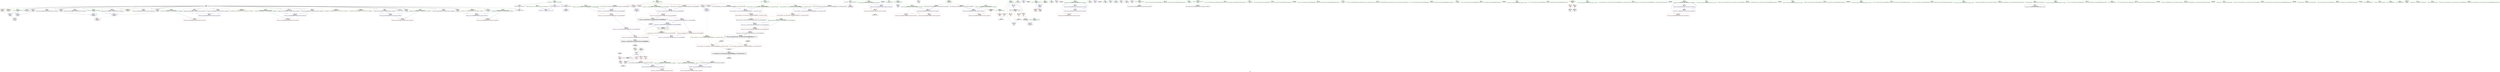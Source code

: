 digraph "SVFG" {
	label="SVFG";

	Node0x560eaa84df00 [shape=record,color=grey,label="{NodeID: 0\nNullPtr}"];
	Node0x560eaa84df00 -> Node0x560eaa869f90[style=solid];
	Node0x560eaa84df00 -> Node0x560eaa86a090[style=solid];
	Node0x560eaa84df00 -> Node0x560eaa86a160[style=solid];
	Node0x560eaa84df00 -> Node0x560eaa86a230[style=solid];
	Node0x560eaa84df00 -> Node0x560eaa86a300[style=solid];
	Node0x560eaa84df00 -> Node0x560eaa86a3d0[style=solid];
	Node0x560eaa84df00 -> Node0x560eaa86a4a0[style=solid];
	Node0x560eaa84df00 -> Node0x560eaa86a570[style=solid];
	Node0x560eaa84df00 -> Node0x560eaa86a640[style=solid];
	Node0x560eaa84df00 -> Node0x560eaa86a710[style=solid];
	Node0x560eaa84df00 -> Node0x560eaa86a7e0[style=solid];
	Node0x560eaa84df00 -> Node0x560eaa86a8b0[style=solid];
	Node0x560eaa84df00 -> Node0x560eaa86a980[style=solid];
	Node0x560eaa84df00 -> Node0x560eaa86aa50[style=solid];
	Node0x560eaa84df00 -> Node0x560eaa867910[style=solid];
	Node0x560eaa84df00 -> Node0x560eaa8679e0[style=solid];
	Node0x560eaa84df00 -> Node0x560eaa867ab0[style=solid];
	Node0x560eaa84df00 -> Node0x560eaa867b80[style=solid];
	Node0x560eaa84df00 -> Node0x560eaa867c50[style=solid];
	Node0x560eaa84df00 -> Node0x560eaa86f5f0[style=solid];
	Node0x560eaa86acc0 [shape=record,color=blue,label="{NodeID: 194\n333\<--335\n_M_current\<--incdec.ptr\n_ZN9__gnu_cxx17__normal_iteratorIPcNSt7__cxx1112basic_stringIcSt11char_traitsIcESaIcEEEEppEv\n|{<s0>19}}"];
	Node0x560eaa86acc0:s0 -> Node0x560eaa8823f0[style=dashed,color=blue];
	Node0x560eaa867520 [shape=record,color=purple,label="{NodeID: 111\n36\<--4\n\<--_ZStL8__ioinit\n__cxx_global_var_init\n}"];
	Node0x560eaa865eb0 [shape=record,color=green,label="{NodeID: 28\n60\<--61\nexn.slot\<--exn.slot_field_insensitive\n_Z5_maini\n}"];
	Node0x560eaa865eb0 -> Node0x560eaa86d780[style=solid];
	Node0x560eaa865eb0 -> Node0x560eaa86fb00[style=solid];
	Node0x560eaa865eb0 -> Node0x560eaa86fca0[style=solid];
	Node0x560eaa898aa0 [shape=record,color=black,label="{NodeID: 388\n224 = PHI(123, )\n1st arg _ZStplIcSt11char_traitsIcESaIcEENSt7__cxx1112basic_stringIT_T0_T1_EES5_RKS8_ }"];
	Node0x560eaa898aa0 -> Node0x560eaa8700b0[style=solid];
	Node0x560eaa8788b0 [shape=record,color=grey,label="{NodeID: 305\n249 = Binary(248, 250, )\n}"];
	Node0x560eaa86ded0 [shape=record,color=red,label="{NodeID: 139\n198\<--192\n\<--__lhs.addr\n_ZN9__gnu_cxxneIPcNSt7__cxx1112basic_stringIcSt11char_traitsIcESaIcEEEEEbRKNS_17__normal_iteratorIT_T0_EESD_\n|{<s0>25}}"];
	Node0x560eaa86ded0:s0 -> Node0x560eaa89b330[style=solid,color=red];
	Node0x560eaa8688c0 [shape=record,color=green,label="{NodeID: 56\n210\<--211\nthis.addr\<--this.addr_field_insensitive\n_ZNK9__gnu_cxx17__normal_iteratorIPcNSt7__cxx1112basic_stringIcSt11char_traitsIcESaIcEEEEdeEv\n}"];
	Node0x560eaa8688c0 -> Node0x560eaa86e210[style=solid];
	Node0x560eaa8688c0 -> Node0x560eaa86ffe0[style=solid];
	Node0x560eaa89b330 [shape=record,color=black,label="{NodeID: 416\n394 = PHI(198, 203, )\n0th arg _ZNK9__gnu_cxx17__normal_iteratorIPcNSt7__cxx1112basic_stringIcSt11char_traitsIcESaIcEEEE4baseEv }"];
	Node0x560eaa89b330 -> Node0x560eaa86b000[style=solid];
	Node0x560eaa86f5f0 [shape=record,color=blue, style = dotted,label="{NodeID: 167\n422\<--3\nllvm.global_ctors_2\<--dummyVal\nGlob }"];
	Node0x560eaa86a160 [shape=record,color=black,label="{NodeID: 84\n135\<--3\n\<--dummyVal\n_Z5_maini\n}"];
	Node0x560eaa86a160 -> Node0x560eaa86fb00[style=solid];
	Node0x560eaa863bc0 [shape=record,color=green,label="{NodeID: 1\n7\<--1\n__dso_handle\<--dummyObj\nGlob }"];
	Node0x560eaa86ad90 [shape=record,color=blue,label="{NodeID: 195\n346\<--353\nretval\<--\nmain\n}"];
	Node0x560eaa8675f0 [shape=record,color=purple,label="{NodeID: 112\n162\<--9\n\<--.str\n_Z5_maini\n}"];
	Node0x560eaa865f80 [shape=record,color=green,label="{NodeID: 29\n62\<--63\nehselector.slot\<--ehselector.slot_field_insensitive\n_Z5_maini\n}"];
	Node0x560eaa865f80 -> Node0x560eaa86d850[style=solid];
	Node0x560eaa865f80 -> Node0x560eaa86fbd0[style=solid];
	Node0x560eaa865f80 -> Node0x560eaa86fd70[style=solid];
	Node0x560eaa898bb0 [shape=record,color=black,label="{NodeID: 389\n225 = PHI(64, )\n2nd arg _ZStplIcSt11char_traitsIcESaIcEENSt7__cxx1112basic_stringIT_T0_T1_EES5_RKS8_ }"];
	Node0x560eaa898bb0 -> Node0x560eaa870180[style=solid];
	Node0x560eaa8789f0 [shape=record,color=grey,label="{NodeID: 306\n373 = cmp(371, 372, )\n}"];
	Node0x560eaa86dfa0 [shape=record,color=red,label="{NodeID: 140\n203\<--194\n\<--__rhs.addr\n_ZN9__gnu_cxxneIPcNSt7__cxx1112basic_stringIcSt11char_traitsIcESaIcEEEEEbRKNS_17__normal_iteratorIT_T0_EESD_\n|{<s0>26}}"];
	Node0x560eaa86dfa0:s0 -> Node0x560eaa89b330[style=solid,color=red];
	Node0x560eaa868990 [shape=record,color=green,label="{NodeID: 57\n226\<--227\n__lhs.addr\<--__lhs.addr_field_insensitive\n_ZStplIcSt11char_traitsIcESaIcEENSt7__cxx1112basic_stringIT_T0_T1_EES5_RKS8_\n}"];
	Node0x560eaa868990 -> Node0x560eaa86e3b0[style=solid];
	Node0x560eaa868990 -> Node0x560eaa8700b0[style=solid];
	Node0x560eaa886640 [shape=record,color=yellow,style=double,label="{NodeID: 334\n20V_1 = ENCHI(MR_20V_0)\npts\{690000 710000 \}\nFun[_ZN9__gnu_cxxneIPcNSt7__cxx1112basic_stringIcSt11char_traitsIcESaIcEEEEEbRKNS_17__normal_iteratorIT_T0_EESD_]}"];
	Node0x560eaa886640 -> Node0x560eaa86e070[style=dashed];
	Node0x560eaa886640 -> Node0x560eaa86e140[style=dashed];
	Node0x560eaa86f6f0 [shape=record,color=blue,label="{NodeID: 168\n56\<--55\nTEST.addr\<--TEST\n_Z5_maini\n}"];
	Node0x560eaa86a230 [shape=record,color=black,label="{NodeID: 85\n137\<--3\n\<--dummyVal\n_Z5_maini\n}"];
	Node0x560eaa86a230 -> Node0x560eaa86fbd0[style=solid];
	Node0x560eaa8640b0 [shape=record,color=green,label="{NodeID: 2\n8\<--1\n_ZSt3cin\<--dummyObj\nGlob }"];
	Node0x560eaa86ae60 [shape=record,color=blue,label="{NodeID: 196\n350\<--369\ni\<--\nmain\n}"];
	Node0x560eaa86ae60 -> Node0x560eaa8819f0[style=dashed];
	Node0x560eaa8676c0 [shape=record,color=purple,label="{NodeID: 113\n355\<--11\n\<--.str.1\nmain\n}"];
	Node0x560eaa866050 [shape=record,color=green,label="{NodeID: 30\n64\<--65\nt\<--t_field_insensitive\n_Z5_maini\n|{<s0>12|<s1>16}}"];
	Node0x560eaa866050:s0 -> Node0x560eaa898bb0[style=solid,color=red];
	Node0x560eaa866050:s1 -> Node0x560eaa89b110[style=solid,color=red];
	Node0x560eaa899470 [shape=record,color=black,label="{NodeID: 390\n82 = PHI()\n}"];
	Node0x560eaa878b70 [shape=record,color=grey,label="{NodeID: 307\n121 = cmp(118, 120, )\n}"];
	Node0x560eaa86e070 [shape=record,color=red,label="{NodeID: 141\n202\<--199\n\<--call\n_ZN9__gnu_cxxneIPcNSt7__cxx1112basic_stringIcSt11char_traitsIcESaIcEEEEEbRKNS_17__normal_iteratorIT_T0_EESD_\n}"];
	Node0x560eaa86e070 -> Node0x560eaa878cf0[style=solid];
	Node0x560eaa868a60 [shape=record,color=green,label="{NodeID: 58\n228\<--229\n__rhs.addr\<--__rhs.addr_field_insensitive\n_ZStplIcSt11char_traitsIcESaIcEENSt7__cxx1112basic_stringIT_T0_T1_EES5_RKS8_\n}"];
	Node0x560eaa868a60 -> Node0x560eaa86e480[style=solid];
	Node0x560eaa868a60 -> Node0x560eaa86e550[style=solid];
	Node0x560eaa868a60 -> Node0x560eaa870180[style=solid];
	Node0x560eaa86f7c0 [shape=record,color=blue,label="{NodeID: 169\n66\<--58\n__range1\<--s\n_Z5_maini\n}"];
	Node0x560eaa86f7c0 -> Node0x560eaa86d920[style=dashed];
	Node0x560eaa86f7c0 -> Node0x560eaa86d9f0[style=dashed];
	Node0x560eaa86a300 [shape=record,color=black,label="{NodeID: 86\n140\<--3\n\<--dummyVal\n_Z5_maini\n}"];
	Node0x560eaa864140 [shape=record,color=green,label="{NodeID: 3\n9\<--1\n.str\<--dummyObj\nGlob }"];
	Node0x560eaa86af30 [shape=record,color=blue,label="{NodeID: 197\n350\<--382\ni\<--inc\nmain\n}"];
	Node0x560eaa86af30 -> Node0x560eaa8819f0[style=dashed];
	Node0x560eaa867790 [shape=record,color=purple,label="{NodeID: 114\n356\<--13\n\<--.str.2\nmain\n}"];
	Node0x560eaa866120 [shape=record,color=green,label="{NodeID: 31\n66\<--67\n__range1\<--__range1_field_insensitive\n_Z5_maini\n}"];
	Node0x560eaa866120 -> Node0x560eaa86d920[style=solid];
	Node0x560eaa866120 -> Node0x560eaa86d9f0[style=solid];
	Node0x560eaa866120 -> Node0x560eaa86f7c0[style=solid];
	Node0x560eaa899570 [shape=record,color=black,label="{NodeID: 391\n151 = PHI()\n}"];
	Node0x560eaa878cf0 [shape=record,color=grey,label="{NodeID: 308\n206 = cmp(202, 205, )\n}"];
	Node0x560eaa878cf0 -> Node0x560eaa867fc0[style=solid];
	Node0x560eaa86e140 [shape=record,color=red,label="{NodeID: 142\n205\<--204\n\<--call1\n_ZN9__gnu_cxxneIPcNSt7__cxx1112basic_stringIcSt11char_traitsIcESaIcEEEEEbRKNS_17__normal_iteratorIT_T0_EESD_\n}"];
	Node0x560eaa86e140 -> Node0x560eaa878cf0[style=solid];
	Node0x560eaa868b30 [shape=record,color=green,label="{NodeID: 59\n230\<--231\nnrvo\<--nrvo_field_insensitive\n_ZStplIcSt11char_traitsIcESaIcEENSt7__cxx1112basic_stringIT_T0_T1_EES5_RKS8_\n}"];
	Node0x560eaa868b30 -> Node0x560eaa86e620[style=solid];
	Node0x560eaa868b30 -> Node0x560eaa870250[style=solid];
	Node0x560eaa868b30 -> Node0x560eaa8703f0[style=solid];
	Node0x560eaa86f890 [shape=record,color=blue,label="{NodeID: 170\n91\<--88\ncoerce.dive\<--call1\n_Z5_maini\n}"];
	Node0x560eaa86f890 -> Node0x560eaa8823f0[style=dashed];
	Node0x560eaa86a3d0 [shape=record,color=black,label="{NodeID: 87\n141\<--3\n\<--dummyVal\n_Z5_maini\n}"];
	Node0x560eaa86a3d0 -> Node0x560eaa86fca0[style=solid];
	Node0x560eaa8641d0 [shape=record,color=green,label="{NodeID: 4\n11\<--1\n.str.1\<--dummyObj\nGlob }"];
	Node0x560eaa86b000 [shape=record,color=blue,label="{NodeID: 198\n395\<--394\nthis.addr\<--this\n_ZNK9__gnu_cxx17__normal_iteratorIPcNSt7__cxx1112basic_stringIcSt11char_traitsIcESaIcEEEE4baseEv\n}"];
	Node0x560eaa86b000 -> Node0x560eaa86f320[style=dashed];
	Node0x560eaa86cb40 [shape=record,color=purple,label="{NodeID: 115\n361\<--16\n\<--.str.3\nmain\n}"];
	Node0x560eaa8661f0 [shape=record,color=green,label="{NodeID: 32\n68\<--69\n__begin1\<--__begin1_field_insensitive\n_Z5_maini\n|{|<s1>8|<s2>9|<s3>19}}"];
	Node0x560eaa8661f0 -> Node0x560eaa86d100[style=solid];
	Node0x560eaa8661f0:s1 -> Node0x560eaa8962c0[style=solid,color=red];
	Node0x560eaa8661f0:s2 -> Node0x560eaa89aab0[style=solid,color=red];
	Node0x560eaa8661f0:s3 -> Node0x560eaa898550[style=solid,color=red];
	Node0x560eaa899670 [shape=record,color=black,label="{NodeID: 392\n37 = PHI()\n}"];
	Node0x560eaa86e210 [shape=record,color=red,label="{NodeID: 143\n213\<--210\nthis1\<--this.addr\n_ZNK9__gnu_cxx17__normal_iteratorIPcNSt7__cxx1112basic_stringIcSt11char_traitsIcESaIcEEEEdeEv\n}"];
	Node0x560eaa86e210 -> Node0x560eaa86d2a0[style=solid];
	Node0x560eaa868c00 [shape=record,color=green,label="{NodeID: 60\n232\<--233\n__len\<--__len_field_insensitive\n_ZStplIcSt11char_traitsIcESaIcEENSt7__cxx1112basic_stringIT_T0_T1_EES5_RKS8_\n}"];
	Node0x560eaa868c00 -> Node0x560eaa86e6f0[style=solid];
	Node0x560eaa868c00 -> Node0x560eaa870320[style=solid];
	Node0x560eaa86f960 [shape=record,color=blue,label="{NodeID: 171\n97\<--94\ncoerce.dive3\<--call2\n_Z5_maini\n|{<s0>8}}"];
	Node0x560eaa86f960:s0 -> Node0x560eaa886640[style=dashed,color=red];
	Node0x560eaa86a4a0 [shape=record,color=black,label="{NodeID: 88\n143\<--3\n\<--dummyVal\n_Z5_maini\n}"];
	Node0x560eaa86a4a0 -> Node0x560eaa86fd70[style=solid];
	Node0x560eaa864260 [shape=record,color=green,label="{NodeID: 5\n13\<--1\n.str.2\<--dummyObj\nGlob }"];
	Node0x560eaa86cbd0 [shape=record,color=purple,label="{NodeID: 116\n362\<--18\n\<--.str.4\nmain\n}"];
	Node0x560eaa8662c0 [shape=record,color=green,label="{NodeID: 33\n70\<--71\n__end1\<--__end1_field_insensitive\n_Z5_maini\n|{|<s1>8}}"];
	Node0x560eaa8662c0 -> Node0x560eaa86d1d0[style=solid];
	Node0x560eaa8662c0:s1 -> Node0x560eaa896a60[style=solid,color=red];
	Node0x560eaa899770 [shape=record,color=black,label="{NodeID: 393\n88 = PHI()\n}"];
	Node0x560eaa899770 -> Node0x560eaa86f890[style=solid];
	Node0x560eaa8819f0 [shape=record,color=black,label="{NodeID: 310\nMR_56V_3 = PHI(MR_56V_4, MR_56V_2, )\npts\{351 \}\n}"];
	Node0x560eaa8819f0 -> Node0x560eaa86efe0[style=dashed];
	Node0x560eaa8819f0 -> Node0x560eaa86f0b0[style=dashed];
	Node0x560eaa8819f0 -> Node0x560eaa86f180[style=dashed];
	Node0x560eaa8819f0 -> Node0x560eaa86f250[style=dashed];
	Node0x560eaa8819f0 -> Node0x560eaa86af30[style=dashed];
	Node0x560eaa86e2e0 [shape=record,color=red,label="{NodeID: 144\n215\<--214\n\<--_M_current\n_ZNK9__gnu_cxx17__normal_iteratorIPcNSt7__cxx1112basic_stringIcSt11char_traitsIcESaIcEEEEdeEv\n}"];
	Node0x560eaa86e2e0 -> Node0x560eaa868090[style=solid];
	Node0x560eaa868cd0 [shape=record,color=green,label="{NodeID: 61\n234\<--235\nexn.slot\<--exn.slot_field_insensitive\n_ZStplIcSt11char_traitsIcESaIcEENSt7__cxx1112basic_stringIT_T0_T1_EES5_RKS8_\n}"];
	Node0x560eaa868cd0 -> Node0x560eaa86e7c0[style=solid];
	Node0x560eaa868cd0 -> Node0x560eaa8704c0[style=solid];
	Node0x560eaa86fa30 [shape=record,color=blue,label="{NodeID: 172\n72\<--107\nit\<--\n_Z5_maini\n}"];
	Node0x560eaa86fa30 -> Node0x560eaa86dac0[style=dashed];
	Node0x560eaa86fa30 -> Node0x560eaa86db90[style=dashed];
	Node0x560eaa86fa30 -> Node0x560eaa86dc60[style=dashed];
	Node0x560eaa86fa30 -> Node0x560eaa881ef0[style=dashed];
	Node0x560eaa86a570 [shape=record,color=black,label="{NodeID: 89\n173\<--3\nlpad.val\<--dummyVal\n_Z5_maini\n}"];
	Node0x560eaa864aa0 [shape=record,color=green,label="{NodeID: 6\n15\<--1\nstdin\<--dummyObj\nGlob }"];
	Node0x560eaa86cc60 [shape=record,color=purple,label="{NodeID: 117\n364\<--21\n\<--.str.5\nmain\n}"];
	Node0x560eaa866390 [shape=record,color=green,label="{NodeID: 34\n72\<--73\nit\<--it_field_insensitive\n_Z5_maini\n}"];
	Node0x560eaa866390 -> Node0x560eaa86dac0[style=solid];
	Node0x560eaa866390 -> Node0x560eaa86db90[style=solid];
	Node0x560eaa866390 -> Node0x560eaa86dc60[style=solid];
	Node0x560eaa866390 -> Node0x560eaa86fa30[style=solid];
	Node0x560eaa8998d0 [shape=record,color=black,label="{NodeID: 394\n94 = PHI()\n}"];
	Node0x560eaa8998d0 -> Node0x560eaa86f960[style=solid];
	Node0x560eaa881ef0 [shape=record,color=black,label="{NodeID: 311\nMR_10V_2 = PHI(MR_10V_3, MR_10V_1, )\npts\{73 \}\n}"];
	Node0x560eaa881ef0 -> Node0x560eaa86fa30[style=dashed];
	Node0x560eaa86e3b0 [shape=record,color=red,label="{NodeID: 145\n254\<--226\n\<--__lhs.addr\n_ZStplIcSt11char_traitsIcESaIcEENSt7__cxx1112basic_stringIT_T0_T1_EES5_RKS8_\n}"];
	Node0x560eaa868da0 [shape=record,color=green,label="{NodeID: 62\n236\<--237\nehselector.slot\<--ehselector.slot_field_insensitive\n_ZStplIcSt11char_traitsIcESaIcEENSt7__cxx1112basic_stringIT_T0_T1_EES5_RKS8_\n}"];
	Node0x560eaa868da0 -> Node0x560eaa86e890[style=solid];
	Node0x560eaa868da0 -> Node0x560eaa870590[style=solid];
	Node0x560eaa86fb00 [shape=record,color=blue,label="{NodeID: 173\n60\<--135\nexn.slot\<--\n_Z5_maini\n}"];
	Node0x560eaa86fb00 -> Node0x560eaa86d780[style=dashed];
	Node0x560eaa86a640 [shape=record,color=black,label="{NodeID: 90\n174\<--3\nlpad.val20\<--dummyVal\n_Z5_maini\n}"];
	Node0x560eaa864b30 [shape=record,color=green,label="{NodeID: 7\n16\<--1\n.str.3\<--dummyObj\nGlob }"];
	Node0x560eaa86cd30 [shape=record,color=purple,label="{NodeID: 118\n376\<--23\n\<--.str.6\nmain\n}"];
	Node0x560eaa866460 [shape=record,color=green,label="{NodeID: 35\n74\<--75\nref.tmp\<--ref.tmp_field_insensitive\n_Z5_maini\n|{<s0>12}}"];
	Node0x560eaa866460:s0 -> Node0x560eaa898690[style=solid,color=red];
	Node0x560eaa8999d0 [shape=record,color=black,label="{NodeID: 395\n100 = PHI(189, )\n}"];
	Node0x560eaa8823f0 [shape=record,color=black,label="{NodeID: 312\nMR_12V_3 = PHI(MR_12V_4, MR_12V_2, )\npts\{690000 \}\n|{<s0>8|<s1>9|<s2>19|<s3>19}}"];
	Node0x560eaa8823f0:s0 -> Node0x560eaa886640[style=dashed,color=red];
	Node0x560eaa8823f0:s1 -> Node0x560eaa885160[style=dashed,color=red];
	Node0x560eaa8823f0:s2 -> Node0x560eaa86ee40[style=dashed,color=red];
	Node0x560eaa8823f0:s3 -> Node0x560eaa86acc0[style=dashed,color=red];
	Node0x560eaa86e480 [shape=record,color=red,label="{NodeID: 146\n243\<--228\n\<--__rhs.addr\n_ZStplIcSt11char_traitsIcESaIcEENSt7__cxx1112basic_stringIT_T0_T1_EES5_RKS8_\n}"];
	Node0x560eaa868e70 [shape=record,color=green,label="{NodeID: 63\n245\<--246\n_ZNKSt7__cxx1112basic_stringIcSt11char_traitsIcESaIcEE4sizeEv\<--_ZNKSt7__cxx1112basic_stringIcSt11char_traitsIcESaIcEE4sizeEv_field_insensitive\n}"];
	Node0x560eaa86fbd0 [shape=record,color=blue,label="{NodeID: 174\n62\<--137\nehselector.slot\<--\n_Z5_maini\n}"];
	Node0x560eaa86fbd0 -> Node0x560eaa86d850[style=dashed];
	Node0x560eaa86a710 [shape=record,color=black,label="{NodeID: 91\n266\<--3\n\<--dummyVal\n_ZStplIcSt11char_traitsIcESaIcEENSt7__cxx1112basic_stringIT_T0_T1_EES5_RKS8_\n}"];
	Node0x560eaa864bc0 [shape=record,color=green,label="{NodeID: 8\n18\<--1\n.str.4\<--dummyObj\nGlob }"];
	Node0x560eaa86ce00 [shape=record,color=purple,label="{NodeID: 119\n420\<--25\nllvm.global_ctors_0\<--llvm.global_ctors\nGlob }"];
	Node0x560eaa86ce00 -> Node0x560eaa86f3f0[style=solid];
	Node0x560eaa866530 [shape=record,color=green,label="{NodeID: 36\n76\<--77\nref.tmp13\<--ref.tmp13_field_insensitive\n_Z5_maini\n|{<s0>16}}"];
	Node0x560eaa866530:s0 -> Node0x560eaa89ae20[style=solid,color=red];
	Node0x560eaa899b10 [shape=record,color=black,label="{NodeID: 396\n104 = PHI(208, )\n}"];
	Node0x560eaa899b10 -> Node0x560eaa86dd30[style=solid];
	Node0x560eaa86e550 [shape=record,color=red,label="{NodeID: 147\n258\<--228\n\<--__rhs.addr\n_ZStplIcSt11char_traitsIcESaIcEENSt7__cxx1112basic_stringIT_T0_T1_EES5_RKS8_\n}"];
	Node0x560eaa868f70 [shape=record,color=green,label="{NodeID: 64\n252\<--253\n_ZNSt7__cxx1112basic_stringIcSt11char_traitsIcESaIcEE7reserveEm\<--_ZNSt7__cxx1112basic_stringIcSt11char_traitsIcESaIcEE7reserveEm_field_insensitive\n}"];
	Node0x560eaa86fca0 [shape=record,color=blue,label="{NodeID: 175\n60\<--141\nexn.slot\<--\n_Z5_maini\n}"];
	Node0x560eaa86fca0 -> Node0x560eaa86d780[style=dashed];
	Node0x560eaa86a7e0 [shape=record,color=black,label="{NodeID: 92\n267\<--3\n\<--dummyVal\n_ZStplIcSt11char_traitsIcESaIcEENSt7__cxx1112basic_stringIT_T0_T1_EES5_RKS8_\n}"];
	Node0x560eaa86a7e0 -> Node0x560eaa8704c0[style=solid];
	Node0x560eaa864c50 [shape=record,color=green,label="{NodeID: 9\n20\<--1\nstdout\<--dummyObj\nGlob }"];
	Node0x560eaa86cf00 [shape=record,color=purple,label="{NodeID: 120\n421\<--25\nllvm.global_ctors_1\<--llvm.global_ctors\nGlob }"];
	Node0x560eaa86cf00 -> Node0x560eaa86f4f0[style=solid];
	Node0x560eaa866600 [shape=record,color=green,label="{NodeID: 37\n80\<--81\n_ZNSt7__cxx1112basic_stringIcSt11char_traitsIcESaIcEEC1Ev\<--_ZNSt7__cxx1112basic_stringIcSt11char_traitsIcESaIcEEC1Ev_field_insensitive\n}"];
	Node0x560eaa899ce0 [shape=record,color=black,label="{NodeID: 397\n109 = PHI()\n}"];
	Node0x560eaa86e620 [shape=record,color=red,label="{NodeID: 148\n264\<--230\nnrvo.val\<--nrvo\n_ZStplIcSt11char_traitsIcESaIcEENSt7__cxx1112basic_stringIT_T0_T1_EES5_RKS8_\n}"];
	Node0x560eaa869070 [shape=record,color=green,label="{NodeID: 65\n256\<--257\n_ZNSt7__cxx1112basic_stringIcSt11char_traitsIcESaIcEE6appendEmc\<--_ZNSt7__cxx1112basic_stringIcSt11char_traitsIcESaIcEE6appendEmc_field_insensitive\n}"];
	Node0x560eaa86fd70 [shape=record,color=blue,label="{NodeID: 176\n62\<--143\nehselector.slot\<--\n_Z5_maini\n}"];
	Node0x560eaa86fd70 -> Node0x560eaa86d850[style=dashed];
	Node0x560eaa86a8b0 [shape=record,color=black,label="{NodeID: 93\n269\<--3\n\<--dummyVal\n_ZStplIcSt11char_traitsIcESaIcEENSt7__cxx1112basic_stringIT_T0_T1_EES5_RKS8_\n}"];
	Node0x560eaa86a8b0 -> Node0x560eaa870590[style=solid];
	Node0x560eaa864d10 [shape=record,color=green,label="{NodeID: 10\n21\<--1\n.str.5\<--dummyObj\nGlob }"];
	Node0x560eaa86d000 [shape=record,color=purple,label="{NodeID: 121\n422\<--25\nllvm.global_ctors_2\<--llvm.global_ctors\nGlob }"];
	Node0x560eaa86d000 -> Node0x560eaa86f5f0[style=solid];
	Node0x560eaa866700 [shape=record,color=green,label="{NodeID: 38\n83\<--84\n_ZStrsIcSt11char_traitsIcESaIcEERSt13basic_istreamIT_T0_ES7_RNSt7__cxx1112basic_stringIS4_S5_T1_EE\<--_ZStrsIcSt11char_traitsIcESaIcEERSt13basic_istreamIT_T0_ES7_RNSt7__cxx1112basic_stringIS4_S5_T1_EE_field_insensitive\n}"];
	Node0x560eaa899db0 [shape=record,color=black,label="{NodeID: 398\n113 = PHI()\n}"];
	Node0x560eaa899db0 -> Node0x560eaa86de00[style=solid];
	Node0x560eaa86e6f0 [shape=record,color=red,label="{NodeID: 149\n248\<--232\n\<--__len\n_ZStplIcSt11char_traitsIcESaIcEENSt7__cxx1112basic_stringIT_T0_T1_EES5_RKS8_\n}"];
	Node0x560eaa86e6f0 -> Node0x560eaa8788b0[style=solid];
	Node0x560eaa869170 [shape=record,color=green,label="{NodeID: 66\n260\<--261\n_ZNSt7__cxx1112basic_stringIcSt11char_traitsIcESaIcEE6appendERKS4_\<--_ZNSt7__cxx1112basic_stringIcSt11char_traitsIcESaIcEE6appendERKS4__field_insensitive\n}"];
	Node0x560eaa886ee0 [shape=record,color=yellow,style=double,label="{NodeID: 343\n33V_1 = ENCHI(MR_33V_0)\npts\{235 \}\nFun[_ZStplIcSt11char_traitsIcESaIcEENSt7__cxx1112basic_stringIT_T0_T1_EES5_RKS8_]}"];
	Node0x560eaa886ee0 -> Node0x560eaa8704c0[style=dashed];
	Node0x560eaa86fe40 [shape=record,color=blue,label="{NodeID: 177\n192\<--190\n__lhs.addr\<--__lhs\n_ZN9__gnu_cxxneIPcNSt7__cxx1112basic_stringIcSt11char_traitsIcESaIcEEEEEbRKNS_17__normal_iteratorIT_T0_EESD_\n}"];
	Node0x560eaa86fe40 -> Node0x560eaa86ded0[style=dashed];
	Node0x560eaa86a980 [shape=record,color=black,label="{NodeID: 94\n278\<--3\nlpad.val\<--dummyVal\n_ZStplIcSt11char_traitsIcESaIcEENSt7__cxx1112basic_stringIT_T0_T1_EES5_RKS8_\n}"];
	Node0x560eaa864e10 [shape=record,color=green,label="{NodeID: 11\n23\<--1\n.str.6\<--dummyObj\nGlob }"];
	Node0x560eaa86d100 [shape=record,color=purple,label="{NodeID: 122\n91\<--68\ncoerce.dive\<--__begin1\n_Z5_maini\n}"];
	Node0x560eaa86d100 -> Node0x560eaa86f890[style=solid];
	Node0x560eaa866800 [shape=record,color=green,label="{NodeID: 39\n89\<--90\n_ZNSt7__cxx1112basic_stringIcSt11char_traitsIcESaIcEE5beginEv\<--_ZNSt7__cxx1112basic_stringIcSt11char_traitsIcESaIcEE5beginEv_field_insensitive\n}"];
	Node0x560eaa899e80 [shape=record,color=black,label="{NodeID: 399\n127 = PHI()\n}"];
	Node0x560eaa86e7c0 [shape=record,color=red,label="{NodeID: 150\n276\<--234\nexn\<--exn.slot\n_ZStplIcSt11char_traitsIcESaIcEENSt7__cxx1112basic_stringIT_T0_T1_EES5_RKS8_\n}"];
	Node0x560eaa869270 [shape=record,color=green,label="{NodeID: 67\n290\<--291\n__lhs.addr\<--__lhs.addr_field_insensitive\n_ZStplIcSt11char_traitsIcESaIcEENSt7__cxx1112basic_stringIT_T0_T1_EERKS8_S5_\n}"];
	Node0x560eaa869270 -> Node0x560eaa86e960[style=solid];
	Node0x560eaa869270 -> Node0x560eaa870660[style=solid];
	Node0x560eaa886fc0 [shape=record,color=yellow,style=double,label="{NodeID: 344\n35V_1 = ENCHI(MR_35V_0)\npts\{237 \}\nFun[_ZStplIcSt11char_traitsIcESaIcEENSt7__cxx1112basic_stringIT_T0_T1_EES5_RKS8_]}"];
	Node0x560eaa886fc0 -> Node0x560eaa870590[style=dashed];
	Node0x560eaa86ff10 [shape=record,color=blue,label="{NodeID: 178\n194\<--191\n__rhs.addr\<--__rhs\n_ZN9__gnu_cxxneIPcNSt7__cxx1112basic_stringIcSt11char_traitsIcESaIcEEEEEbRKNS_17__normal_iteratorIT_T0_EESD_\n}"];
	Node0x560eaa86ff10 -> Node0x560eaa86dfa0[style=dashed];
	Node0x560eaa86aa50 [shape=record,color=black,label="{NodeID: 95\n279\<--3\nlpad.val5\<--dummyVal\n_ZStplIcSt11char_traitsIcESaIcEENSt7__cxx1112basic_stringIT_T0_T1_EES5_RKS8_\n}"];
	Node0x560eaa864f10 [shape=record,color=green,label="{NodeID: 12\n26\<--1\n\<--dummyObj\nCan only get source location for instruction, argument, global var or function.}"];
	Node0x560eaa86d1d0 [shape=record,color=purple,label="{NodeID: 123\n97\<--70\ncoerce.dive3\<--__end1\n_Z5_maini\n}"];
	Node0x560eaa86d1d0 -> Node0x560eaa86f960[style=solid];
	Node0x560eaa866900 [shape=record,color=green,label="{NodeID: 40\n95\<--96\n_ZNSt7__cxx1112basic_stringIcSt11char_traitsIcESaIcEE3endEv\<--_ZNSt7__cxx1112basic_stringIcSt11char_traitsIcESaIcEE3endEv_field_insensitive\n}"];
	Node0x560eaa899f50 [shape=record,color=black,label="{NodeID: 400\n155 = PHI(327, )\n}"];
	Node0x560eaa86e890 [shape=record,color=red,label="{NodeID: 151\n277\<--236\nsel\<--ehselector.slot\n_ZStplIcSt11char_traitsIcESaIcEENSt7__cxx1112basic_stringIT_T0_T1_EES5_RKS8_\n}"];
	Node0x560eaa869340 [shape=record,color=green,label="{NodeID: 68\n292\<--293\n__rhs.addr\<--__rhs.addr_field_insensitive\n_ZStplIcSt11char_traitsIcESaIcEENSt7__cxx1112basic_stringIT_T0_T1_EERKS8_S5_\n}"];
	Node0x560eaa869340 -> Node0x560eaa86ea30[style=solid];
	Node0x560eaa869340 -> Node0x560eaa870730[style=solid];
	Node0x560eaa8870a0 [shape=record,color=yellow,style=double,label="{NodeID: 345\n50V_1 = ENCHI(MR_50V_0)\npts\{1 \}\nFun[main]}"];
	Node0x560eaa8870a0 -> Node0x560eaa86d5e0[style=dashed];
	Node0x560eaa8870a0 -> Node0x560eaa86d6b0[style=dashed];
	Node0x560eaa86ffe0 [shape=record,color=blue,label="{NodeID: 179\n210\<--209\nthis.addr\<--this\n_ZNK9__gnu_cxx17__normal_iteratorIPcNSt7__cxx1112basic_stringIcSt11char_traitsIcESaIcEEEEdeEv\n}"];
	Node0x560eaa86ffe0 -> Node0x560eaa86e210[style=dashed];
	Node0x560eaa867910 [shape=record,color=black,label="{NodeID: 96\n312\<--3\n\<--dummyVal\n_ZStplIcSt11char_traitsIcESaIcEENSt7__cxx1112basic_stringIT_T0_T1_EERKS8_S5_\n}"];
	Node0x560eaa865010 [shape=record,color=green,label="{NodeID: 13\n114\<--1\n\<--dummyObj\nCan only get source location for instruction, argument, global var or function.}"];
	Node0x560eaa86d2a0 [shape=record,color=purple,label="{NodeID: 124\n214\<--213\n_M_current\<--this1\n_ZNK9__gnu_cxx17__normal_iteratorIPcNSt7__cxx1112basic_stringIcSt11char_traitsIcESaIcEEEEdeEv\n}"];
	Node0x560eaa86d2a0 -> Node0x560eaa86e2e0[style=solid];
	Node0x560eaa866a00 [shape=record,color=green,label="{NodeID: 41\n101\<--102\n_ZN9__gnu_cxxneIPcNSt7__cxx1112basic_stringIcSt11char_traitsIcESaIcEEEEEbRKNS_17__normal_iteratorIT_T0_EESD_\<--_ZN9__gnu_cxxneIPcNSt7__cxx1112basic_stringIcSt11char_traitsIcESaIcEEEEEbRKNS_17__normal_iteratorIT_T0_EESD__field_insensitive\n}"];
	Node0x560eaa89a090 [shape=record,color=black,label="{NodeID: 401\n159 = PHI()\n}"];
	Node0x560eaa86e960 [shape=record,color=red,label="{NodeID: 152\n303\<--290\n\<--__lhs.addr\n_ZStplIcSt11char_traitsIcESaIcEENSt7__cxx1112basic_stringIT_T0_T1_EERKS8_S5_\n}"];
	Node0x560eaa869410 [shape=record,color=green,label="{NodeID: 69\n294\<--295\nnrvo\<--nrvo_field_insensitive\n_ZStplIcSt11char_traitsIcESaIcEENSt7__cxx1112basic_stringIT_T0_T1_EERKS8_S5_\n}"];
	Node0x560eaa869410 -> Node0x560eaa86eb00[style=solid];
	Node0x560eaa869410 -> Node0x560eaa870800[style=solid];
	Node0x560eaa869410 -> Node0x560eaa8708d0[style=solid];
	Node0x560eaa8700b0 [shape=record,color=blue,label="{NodeID: 180\n226\<--224\n__lhs.addr\<--__lhs\n_ZStplIcSt11char_traitsIcESaIcEENSt7__cxx1112basic_stringIT_T0_T1_EES5_RKS8_\n}"];
	Node0x560eaa8700b0 -> Node0x560eaa86e3b0[style=dashed];
	Node0x560eaa8679e0 [shape=record,color=black,label="{NodeID: 97\n313\<--3\n\<--dummyVal\n_ZStplIcSt11char_traitsIcESaIcEENSt7__cxx1112basic_stringIT_T0_T1_EERKS8_S5_\n}"];
	Node0x560eaa8679e0 -> Node0x560eaa8709a0[style=solid];
	Node0x560eaa865110 [shape=record,color=green,label="{NodeID: 14\n241\<--1\n\<--dummyObj\nCan only get source location for instruction, argument, global var or function.}"];
	Node0x560eaa86d370 [shape=record,color=purple,label="{NodeID: 125\n333\<--332\n_M_current\<--this1\n_ZN9__gnu_cxx17__normal_iteratorIPcNSt7__cxx1112basic_stringIcSt11char_traitsIcESaIcEEEEppEv\n}"];
	Node0x560eaa86d370 -> Node0x560eaa86ee40[style=solid];
	Node0x560eaa86d370 -> Node0x560eaa86acc0[style=solid];
	Node0x560eaa866b00 [shape=record,color=green,label="{NodeID: 42\n105\<--106\n_ZNK9__gnu_cxx17__normal_iteratorIPcNSt7__cxx1112basic_stringIcSt11char_traitsIcESaIcEEEEdeEv\<--_ZNK9__gnu_cxx17__normal_iteratorIPcNSt7__cxx1112basic_stringIcSt11char_traitsIcESaIcEEEEdeEv_field_insensitive\n}"];
	Node0x560eaa89a190 [shape=record,color=black,label="{NodeID: 402\n163 = PHI()\n}"];
	Node0x560eaa86ea30 [shape=record,color=red,label="{NodeID: 153\n307\<--292\n\<--__rhs.addr\n_ZStplIcSt11char_traitsIcESaIcEENSt7__cxx1112basic_stringIT_T0_T1_EERKS8_S5_\n}"];
	Node0x560eaa8694e0 [shape=record,color=green,label="{NodeID: 70\n296\<--297\nexn.slot\<--exn.slot_field_insensitive\n_ZStplIcSt11char_traitsIcESaIcEENSt7__cxx1112basic_stringIT_T0_T1_EERKS8_S5_\n}"];
	Node0x560eaa8694e0 -> Node0x560eaa86ebd0[style=solid];
	Node0x560eaa8694e0 -> Node0x560eaa8709a0[style=solid];
	Node0x560eaa887290 [shape=record,color=yellow,style=double,label="{NodeID: 347\n54V_1 = ENCHI(MR_54V_0)\npts\{349 \}\nFun[main]}"];
	Node0x560eaa887290 -> Node0x560eaa86ef10[style=dashed];
	Node0x560eaa870180 [shape=record,color=blue,label="{NodeID: 181\n228\<--225\n__rhs.addr\<--__rhs\n_ZStplIcSt11char_traitsIcESaIcEENSt7__cxx1112basic_stringIT_T0_T1_EES5_RKS8_\n}"];
	Node0x560eaa870180 -> Node0x560eaa86e480[style=dashed];
	Node0x560eaa870180 -> Node0x560eaa86e550[style=dashed];
	Node0x560eaa867ab0 [shape=record,color=black,label="{NodeID: 98\n315\<--3\n\<--dummyVal\n_ZStplIcSt11char_traitsIcESaIcEENSt7__cxx1112basic_stringIT_T0_T1_EERKS8_S5_\n}"];
	Node0x560eaa867ab0 -> Node0x560eaa86ab20[style=solid];
	Node0x560eaa865210 [shape=record,color=green,label="{NodeID: 15\n250\<--1\n\<--dummyObj\nCan only get source location for instruction, argument, global var or function.}"];
	Node0x560eaa86d440 [shape=record,color=purple,label="{NodeID: 126\n335\<--334\nincdec.ptr\<--\n_ZN9__gnu_cxx17__normal_iteratorIPcNSt7__cxx1112basic_stringIcSt11char_traitsIcESaIcEEEEppEv\n}"];
	Node0x560eaa86d440 -> Node0x560eaa86acc0[style=solid];
	Node0x560eaa866c00 [shape=record,color=green,label="{NodeID: 43\n110\<--111\n_ZNKSt7__cxx1112basic_stringIcSt11char_traitsIcESaIcEE5emptyEv\<--_ZNKSt7__cxx1112basic_stringIcSt11char_traitsIcESaIcEE5emptyEv_field_insensitive\n}"];
	Node0x560eaa89a260 [shape=record,color=black,label="{NodeID: 403\n255 = PHI()\n}"];
	Node0x560eaa885160 [shape=record,color=yellow,style=double,label="{NodeID: 320\n12V_1 = ENCHI(MR_12V_0)\npts\{690000 \}\nFun[_ZNK9__gnu_cxx17__normal_iteratorIPcNSt7__cxx1112basic_stringIcSt11char_traitsIcESaIcEEEEdeEv]}"];
	Node0x560eaa885160 -> Node0x560eaa86e2e0[style=dashed];
	Node0x560eaa86eb00 [shape=record,color=red,label="{NodeID: 154\n310\<--294\nnrvo.val\<--nrvo\n_ZStplIcSt11char_traitsIcESaIcEENSt7__cxx1112basic_stringIT_T0_T1_EERKS8_S5_\n}"];
	Node0x560eaa8695b0 [shape=record,color=green,label="{NodeID: 71\n298\<--299\nehselector.slot\<--ehselector.slot_field_insensitive\n_ZStplIcSt11char_traitsIcESaIcEENSt7__cxx1112basic_stringIT_T0_T1_EERKS8_S5_\n}"];
	Node0x560eaa8695b0 -> Node0x560eaa86eca0[style=solid];
	Node0x560eaa8695b0 -> Node0x560eaa86ab20[style=solid];
	Node0x560eaa870250 [shape=record,color=blue,label="{NodeID: 182\n230\<--241\nnrvo\<--\n_ZStplIcSt11char_traitsIcESaIcEENSt7__cxx1112basic_stringIT_T0_T1_EES5_RKS8_\n}"];
	Node0x560eaa870250 -> Node0x560eaa8703f0[style=dashed];
	Node0x560eaa867b80 [shape=record,color=black,label="{NodeID: 99\n324\<--3\nlpad.val\<--dummyVal\n_ZStplIcSt11char_traitsIcESaIcEENSt7__cxx1112basic_stringIT_T0_T1_EERKS8_S5_\n}"];
	Node0x560eaa865310 [shape=record,color=green,label="{NodeID: 16\n263\<--1\n\<--dummyObj\nCan only get source location for instruction, argument, global var or function.}"];
	Node0x560eaa86d510 [shape=record,color=purple,label="{NodeID: 127\n399\<--398\n_M_current\<--this1\n_ZNK9__gnu_cxx17__normal_iteratorIPcNSt7__cxx1112basic_stringIcSt11char_traitsIcESaIcEEEE4baseEv\n}"];
	Node0x560eaa86d510 -> Node0x560eaa867450[style=solid];
	Node0x560eaa866d00 [shape=record,color=green,label="{NodeID: 44\n115\<--116\n_ZNSt7__cxx1112basic_stringIcSt11char_traitsIcESaIcEEixEm\<--_ZNSt7__cxx1112basic_stringIcSt11char_traitsIcESaIcEEixEm_field_insensitive\n}"];
	Node0x560eaa89a330 [shape=record,color=black,label="{NodeID: 404\n199 = PHI(393, )\n}"];
	Node0x560eaa89a330 -> Node0x560eaa86e070[style=solid];
	Node0x560eaa86ebd0 [shape=record,color=red,label="{NodeID: 155\n322\<--296\nexn\<--exn.slot\n_ZStplIcSt11char_traitsIcESaIcEENSt7__cxx1112basic_stringIT_T0_T1_EERKS8_S5_\n}"];
	Node0x560eaa869680 [shape=record,color=green,label="{NodeID: 72\n305\<--306\n_ZNSt7__cxx1112basic_stringIcSt11char_traitsIcESaIcEEC1ERKS4_\<--_ZNSt7__cxx1112basic_stringIcSt11char_traitsIcESaIcEEC1ERKS4__field_insensitive\n}"];
	Node0x560eaa870320 [shape=record,color=blue,label="{NodeID: 183\n232\<--244\n__len\<--call\n_ZStplIcSt11char_traitsIcESaIcEENSt7__cxx1112basic_stringIT_T0_T1_EES5_RKS8_\n}"];
	Node0x560eaa870320 -> Node0x560eaa86e6f0[style=dashed];
	Node0x560eaa867c50 [shape=record,color=black,label="{NodeID: 100\n325\<--3\nlpad.val1\<--dummyVal\n_ZStplIcSt11char_traitsIcESaIcEENSt7__cxx1112basic_stringIT_T0_T1_EERKS8_S5_\n}"];
	Node0x560eaa865410 [shape=record,color=green,label="{NodeID: 17\n353\<--1\n\<--dummyObj\nCan only get source location for instruction, argument, global var or function.}"];
	Node0x560eaa86d5e0 [shape=record,color=red,label="{NodeID: 128\n354\<--15\n\<--stdin\nmain\n}"];
	Node0x560eaa86d5e0 -> Node0x560eaa8672b0[style=solid];
	Node0x560eaa866e00 [shape=record,color=green,label="{NodeID: 45\n125\<--126\n_ZStplIcSt11char_traitsIcESaIcEENSt7__cxx1112basic_stringIT_T0_T1_EES5_RKS8_\<--_ZStplIcSt11char_traitsIcESaIcEENSt7__cxx1112basic_stringIT_T0_T1_EES5_RKS8__field_insensitive\n}"];
	Node0x560eaa89a560 [shape=record,color=black,label="{NodeID: 405\n204 = PHI(393, )\n}"];
	Node0x560eaa89a560 -> Node0x560eaa86e140[style=solid];
	Node0x560eaa885350 [shape=record,color=yellow,style=double,label="{NodeID: 322\n4V_1 = ENCHI(MR_4V_0)\npts\{61 \}\nFun[_Z5_maini]}"];
	Node0x560eaa885350 -> Node0x560eaa86fb00[style=dashed];
	Node0x560eaa885350 -> Node0x560eaa86fca0[style=dashed];
	Node0x560eaa86eca0 [shape=record,color=red,label="{NodeID: 156\n323\<--298\nsel\<--ehselector.slot\n_ZStplIcSt11char_traitsIcESaIcEENSt7__cxx1112basic_stringIT_T0_T1_EERKS8_S5_\n}"];
	Node0x560eaa869780 [shape=record,color=green,label="{NodeID: 73\n329\<--330\nthis.addr\<--this.addr_field_insensitive\n_ZN9__gnu_cxx17__normal_iteratorIPcNSt7__cxx1112basic_stringIcSt11char_traitsIcESaIcEEEEppEv\n}"];
	Node0x560eaa869780 -> Node0x560eaa86ed70[style=solid];
	Node0x560eaa869780 -> Node0x560eaa86abf0[style=solid];
	Node0x560eaa8703f0 [shape=record,color=blue,label="{NodeID: 184\n230\<--263\nnrvo\<--\n_ZStplIcSt11char_traitsIcESaIcEENSt7__cxx1112basic_stringIT_T0_T1_EES5_RKS8_\n}"];
	Node0x560eaa8703f0 -> Node0x560eaa86e620[style=dashed];
	Node0x560eaa867d20 [shape=record,color=black,label="{NodeID: 101\n38\<--39\n\<--_ZNSt8ios_base4InitD1Ev\nCan only get source location for instruction, argument, global var or function.}"];
	Node0x560eaa865510 [shape=record,color=green,label="{NodeID: 18\n369\<--1\n\<--dummyObj\nCan only get source location for instruction, argument, global var or function.}"];
	Node0x560eaa86d6b0 [shape=record,color=red,label="{NodeID: 129\n360\<--20\n\<--stdout\nmain\n}"];
	Node0x560eaa86d6b0 -> Node0x560eaa867380[style=solid];
	Node0x560eaa866f00 [shape=record,color=green,label="{NodeID: 46\n128\<--129\n_ZNSt7__cxx1112basic_stringIcSt11char_traitsIcESaIcEEaSEOS4_\<--_ZNSt7__cxx1112basic_stringIcSt11char_traitsIcESaIcEEaSEOS4__field_insensitive\n}"];
	Node0x560eaa89a6a0 [shape=record,color=black,label="{NodeID: 406\n244 = PHI()\n}"];
	Node0x560eaa89a6a0 -> Node0x560eaa870320[style=solid];
	Node0x560eaa885430 [shape=record,color=yellow,style=double,label="{NodeID: 323\n6V_1 = ENCHI(MR_6V_0)\npts\{63 \}\nFun[_Z5_maini]}"];
	Node0x560eaa885430 -> Node0x560eaa86fbd0[style=dashed];
	Node0x560eaa885430 -> Node0x560eaa86fd70[style=dashed];
	Node0x560eaa86ed70 [shape=record,color=red,label="{NodeID: 157\n332\<--329\nthis1\<--this.addr\n_ZN9__gnu_cxx17__normal_iteratorIPcNSt7__cxx1112basic_stringIcSt11char_traitsIcESaIcEEEEppEv\n}"];
	Node0x560eaa86ed70 -> Node0x560eaa867110[style=solid];
	Node0x560eaa86ed70 -> Node0x560eaa86d370[style=solid];
	Node0x560eaa869850 [shape=record,color=green,label="{NodeID: 74\n343\<--344\nmain\<--main_field_insensitive\n}"];
	Node0x560eaa8704c0 [shape=record,color=blue,label="{NodeID: 185\n234\<--267\nexn.slot\<--\n_ZStplIcSt11char_traitsIcESaIcEENSt7__cxx1112basic_stringIT_T0_T1_EES5_RKS8_\n}"];
	Node0x560eaa8704c0 -> Node0x560eaa86e7c0[style=dashed];
	Node0x560eaa867e20 [shape=record,color=black,label="{NodeID: 102\n118\<--117\nconv\<--\n_Z5_maini\n}"];
	Node0x560eaa867e20 -> Node0x560eaa878b70[style=solid];
	Node0x560eaa865610 [shape=record,color=green,label="{NodeID: 19\n4\<--6\n_ZStL8__ioinit\<--_ZStL8__ioinit_field_insensitive\nGlob }"];
	Node0x560eaa865610 -> Node0x560eaa867520[style=solid];
	Node0x560eaa86d780 [shape=record,color=red,label="{NodeID: 130\n171\<--60\nexn\<--exn.slot\n_Z5_maini\n}"];
	Node0x560eaa867000 [shape=record,color=green,label="{NodeID: 47\n131\<--132\n_ZNSt7__cxx1112basic_stringIcSt11char_traitsIcESaIcEED1Ev\<--_ZNSt7__cxx1112basic_stringIcSt11char_traitsIcESaIcEED1Ev_field_insensitive\n}"];
	Node0x560eaa89a770 [shape=record,color=black,label="{NodeID: 407\n259 = PHI()\n}"];
	Node0x560eaa86ee40 [shape=record,color=red,label="{NodeID: 158\n334\<--333\n\<--_M_current\n_ZN9__gnu_cxx17__normal_iteratorIPcNSt7__cxx1112basic_stringIcSt11char_traitsIcESaIcEEEEppEv\n}"];
	Node0x560eaa86ee40 -> Node0x560eaa86d440[style=solid];
	Node0x560eaa869950 [shape=record,color=green,label="{NodeID: 75\n346\<--347\nretval\<--retval_field_insensitive\nmain\n}"];
	Node0x560eaa869950 -> Node0x560eaa86ad90[style=solid];
	Node0x560eaa870590 [shape=record,color=blue,label="{NodeID: 186\n236\<--269\nehselector.slot\<--\n_ZStplIcSt11char_traitsIcESaIcEENSt7__cxx1112basic_stringIT_T0_T1_EES5_RKS8_\n}"];
	Node0x560eaa870590 -> Node0x560eaa86e890[style=dashed];
	Node0x560eaa867ef0 [shape=record,color=black,label="{NodeID: 103\n120\<--119\nconv10\<--\n_Z5_maini\n}"];
	Node0x560eaa867ef0 -> Node0x560eaa878b70[style=solid];
	Node0x560eaa865710 [shape=record,color=green,label="{NodeID: 20\n25\<--29\nllvm.global_ctors\<--llvm.global_ctors_field_insensitive\nGlob }"];
	Node0x560eaa865710 -> Node0x560eaa86ce00[style=solid];
	Node0x560eaa865710 -> Node0x560eaa86cf00[style=solid];
	Node0x560eaa865710 -> Node0x560eaa86d000[style=solid];
	Node0x560eaa86d850 [shape=record,color=red,label="{NodeID: 131\n172\<--62\nsel\<--ehselector.slot\n_Z5_maini\n}"];
	Node0x560eaa868120 [shape=record,color=green,label="{NodeID: 48\n149\<--150\n_ZStplIcSt11char_traitsIcESaIcEENSt7__cxx1112basic_stringIT_T0_T1_EERKS8_S5_\<--_ZStplIcSt11char_traitsIcESaIcEENSt7__cxx1112basic_stringIT_T0_T1_EERKS8_S5__field_insensitive\n}"];
	Node0x560eaa89a840 [shape=record,color=black,label="{NodeID: 408\n308 = PHI()\n}"];
	Node0x560eaa86ef10 [shape=record,color=red,label="{NodeID: 159\n372\<--348\n\<--TEST\nmain\n}"];
	Node0x560eaa86ef10 -> Node0x560eaa8789f0[style=solid];
	Node0x560eaa869a20 [shape=record,color=green,label="{NodeID: 76\n348\<--349\nTEST\<--TEST_field_insensitive\nmain\n}"];
	Node0x560eaa869a20 -> Node0x560eaa86ef10[style=solid];
	Node0x560eaa870660 [shape=record,color=blue,label="{NodeID: 187\n290\<--288\n__lhs.addr\<--__lhs\n_ZStplIcSt11char_traitsIcESaIcEENSt7__cxx1112basic_stringIT_T0_T1_EERKS8_S5_\n}"];
	Node0x560eaa870660 -> Node0x560eaa86e960[style=dashed];
	Node0x560eaa867fc0 [shape=record,color=black,label="{NodeID: 104\n189\<--206\n_ZN9__gnu_cxxneIPcNSt7__cxx1112basic_stringIcSt11char_traitsIcESaIcEEEEEbRKNS_17__normal_iteratorIT_T0_EESD__ret\<--cmp\n_ZN9__gnu_cxxneIPcNSt7__cxx1112basic_stringIcSt11char_traitsIcESaIcEEEEEbRKNS_17__normal_iteratorIT_T0_EESD_\n|{<s0>8}}"];
	Node0x560eaa867fc0:s0 -> Node0x560eaa8999d0[style=solid,color=blue];
	Node0x560eaa865810 [shape=record,color=green,label="{NodeID: 21\n30\<--31\n__cxx_global_var_init\<--__cxx_global_var_init_field_insensitive\n}"];
	Node0x560eaa86d920 [shape=record,color=red,label="{NodeID: 132\n87\<--66\n\<--__range1\n_Z5_maini\n}"];
	Node0x560eaa868220 [shape=record,color=green,label="{NodeID: 49\n156\<--157\n_ZN9__gnu_cxx17__normal_iteratorIPcNSt7__cxx1112basic_stringIcSt11char_traitsIcESaIcEEEEppEv\<--_ZN9__gnu_cxx17__normal_iteratorIPcNSt7__cxx1112basic_stringIcSt11char_traitsIcESaIcEEEEppEv_field_insensitive\n}"];
	Node0x560eaa89a910 [shape=record,color=black,label="{NodeID: 409\n365 = PHI()\n}"];
	Node0x560eaa86efe0 [shape=record,color=red,label="{NodeID: 160\n371\<--350\n\<--i\nmain\n}"];
	Node0x560eaa86efe0 -> Node0x560eaa8789f0[style=solid];
	Node0x560eaa869af0 [shape=record,color=green,label="{NodeID: 77\n350\<--351\ni\<--i_field_insensitive\nmain\n}"];
	Node0x560eaa869af0 -> Node0x560eaa86efe0[style=solid];
	Node0x560eaa869af0 -> Node0x560eaa86f0b0[style=solid];
	Node0x560eaa869af0 -> Node0x560eaa86f180[style=solid];
	Node0x560eaa869af0 -> Node0x560eaa86f250[style=solid];
	Node0x560eaa869af0 -> Node0x560eaa86ae60[style=solid];
	Node0x560eaa869af0 -> Node0x560eaa86af30[style=solid];
	Node0x560eaa870730 [shape=record,color=blue,label="{NodeID: 188\n292\<--289\n__rhs.addr\<--__rhs\n_ZStplIcSt11char_traitsIcESaIcEENSt7__cxx1112basic_stringIT_T0_T1_EERKS8_S5_\n}"];
	Node0x560eaa870730 -> Node0x560eaa86ea30[style=dashed];
	Node0x560eaa868090 [shape=record,color=black,label="{NodeID: 105\n208\<--215\n_ZNK9__gnu_cxx17__normal_iteratorIPcNSt7__cxx1112basic_stringIcSt11char_traitsIcESaIcEEEEdeEv_ret\<--\n_ZNK9__gnu_cxx17__normal_iteratorIPcNSt7__cxx1112basic_stringIcSt11char_traitsIcESaIcEEEEdeEv\n|{<s0>9}}"];
	Node0x560eaa868090:s0 -> Node0x560eaa899b10[style=solid,color=blue];
	Node0x560eaa865910 [shape=record,color=green,label="{NodeID: 22\n34\<--35\n_ZNSt8ios_base4InitC1Ev\<--_ZNSt8ios_base4InitC1Ev_field_insensitive\n}"];
	Node0x560eaa86d9f0 [shape=record,color=red,label="{NodeID: 133\n93\<--66\n\<--__range1\n_Z5_maini\n}"];
	Node0x560eaa868320 [shape=record,color=green,label="{NodeID: 50\n160\<--161\n_ZNKSt7__cxx1112basic_stringIcSt11char_traitsIcESaIcEE5c_strEv\<--_ZNKSt7__cxx1112basic_stringIcSt11char_traitsIcESaIcEE5c_strEv_field_insensitive\n}"];
	Node0x560eaa89a9e0 [shape=record,color=black,label="{NodeID: 410\n377 = PHI()\n}"];
	Node0x560eaa86f0b0 [shape=record,color=red,label="{NodeID: 161\n375\<--350\n\<--i\nmain\n}"];
	Node0x560eaa869bc0 [shape=record,color=green,label="{NodeID: 78\n358\<--359\nfreopen\<--freopen_field_insensitive\n}"];
	Node0x560eaa870800 [shape=record,color=blue,label="{NodeID: 189\n294\<--241\nnrvo\<--\n_ZStplIcSt11char_traitsIcESaIcEENSt7__cxx1112basic_stringIT_T0_T1_EERKS8_S5_\n}"];
	Node0x560eaa870800 -> Node0x560eaa8708d0[style=dashed];
	Node0x560eaa867110 [shape=record,color=black,label="{NodeID: 106\n327\<--332\n_ZN9__gnu_cxx17__normal_iteratorIPcNSt7__cxx1112basic_stringIcSt11char_traitsIcESaIcEEEEppEv_ret\<--this1\n_ZN9__gnu_cxx17__normal_iteratorIPcNSt7__cxx1112basic_stringIcSt11char_traitsIcESaIcEEEEppEv\n|{<s0>19}}"];
	Node0x560eaa867110:s0 -> Node0x560eaa899f50[style=solid,color=blue];
	Node0x560eaa865a10 [shape=record,color=green,label="{NodeID: 23\n40\<--41\n__cxa_atexit\<--__cxa_atexit_field_insensitive\n}"];
	Node0x560eaa86dac0 [shape=record,color=red,label="{NodeID: 134\n119\<--72\n\<--it\n_Z5_maini\n}"];
	Node0x560eaa86dac0 -> Node0x560eaa867ef0[style=solid];
	Node0x560eaa868420 [shape=record,color=green,label="{NodeID: 51\n164\<--165\nprintf\<--printf_field_insensitive\n}"];
	Node0x560eaa89aab0 [shape=record,color=black,label="{NodeID: 411\n209 = PHI(68, )\n0th arg _ZNK9__gnu_cxx17__normal_iteratorIPcNSt7__cxx1112basic_stringIcSt11char_traitsIcESaIcEEEEdeEv }"];
	Node0x560eaa89aab0 -> Node0x560eaa86ffe0[style=solid];
	Node0x560eaa86f180 [shape=record,color=red,label="{NodeID: 162\n378\<--350\n\<--i\nmain\n|{<s0>42}}"];
	Node0x560eaa86f180:s0 -> Node0x560eaa89ace0[style=solid,color=red];
	Node0x560eaa869cc0 [shape=record,color=green,label="{NodeID: 79\n366\<--367\nscanf\<--scanf_field_insensitive\n}"];
	Node0x560eaa8708d0 [shape=record,color=blue,label="{NodeID: 190\n294\<--263\nnrvo\<--\n_ZStplIcSt11char_traitsIcESaIcEENSt7__cxx1112basic_stringIT_T0_T1_EERKS8_S5_\n}"];
	Node0x560eaa8708d0 -> Node0x560eaa86eb00[style=dashed];
	Node0x560eaa8671e0 [shape=record,color=black,label="{NodeID: 107\n345\<--353\nmain_ret\<--\nmain\n}"];
	Node0x560eaa865b10 [shape=record,color=green,label="{NodeID: 24\n39\<--45\n_ZNSt8ios_base4InitD1Ev\<--_ZNSt8ios_base4InitD1Ev_field_insensitive\n}"];
	Node0x560eaa865b10 -> Node0x560eaa867d20[style=solid];
	Node0x560eaa8962c0 [shape=record,color=black,label="{NodeID: 384\n190 = PHI(68, )\n0th arg _ZN9__gnu_cxxneIPcNSt7__cxx1112basic_stringIcSt11char_traitsIcESaIcEEEEEbRKNS_17__normal_iteratorIT_T0_EESD_ }"];
	Node0x560eaa8962c0 -> Node0x560eaa86fe40[style=solid];
	Node0x560eaa86db90 [shape=record,color=red,label="{NodeID: 135\n123\<--72\n\<--it\n_Z5_maini\n|{<s0>12}}"];
	Node0x560eaa86db90:s0 -> Node0x560eaa898aa0[style=solid,color=red];
	Node0x560eaa868520 [shape=record,color=green,label="{NodeID: 52\n181\<--182\n__gxx_personality_v0\<--__gxx_personality_v0_field_insensitive\n}"];
	Node0x560eaa89ace0 [shape=record,color=black,label="{NodeID: 412\n55 = PHI(378, )\n0th arg _Z5_maini }"];
	Node0x560eaa89ace0 -> Node0x560eaa86f6f0[style=solid];
	Node0x560eaa86f250 [shape=record,color=red,label="{NodeID: 163\n381\<--350\n\<--i\nmain\n}"];
	Node0x560eaa86f250 -> Node0x560eaa86c960[style=solid];
	Node0x560eaa869dc0 [shape=record,color=green,label="{NodeID: 80\n395\<--396\nthis.addr\<--this.addr_field_insensitive\n_ZNK9__gnu_cxx17__normal_iteratorIPcNSt7__cxx1112basic_stringIcSt11char_traitsIcESaIcEEEE4baseEv\n}"];
	Node0x560eaa869dc0 -> Node0x560eaa86f320[style=solid];
	Node0x560eaa869dc0 -> Node0x560eaa86b000[style=solid];
	Node0x560eaa8709a0 [shape=record,color=blue,label="{NodeID: 191\n296\<--313\nexn.slot\<--\n_ZStplIcSt11char_traitsIcESaIcEENSt7__cxx1112basic_stringIT_T0_T1_EERKS8_S5_\n}"];
	Node0x560eaa8709a0 -> Node0x560eaa86ebd0[style=dashed];
	Node0x560eaa8672b0 [shape=record,color=black,label="{NodeID: 108\n357\<--354\ncall\<--\nmain\n}"];
	Node0x560eaa865c10 [shape=record,color=green,label="{NodeID: 25\n52\<--53\n_Z5_maini\<--_Z5_maini_field_insensitive\n}"];
	Node0x560eaa896a60 [shape=record,color=black,label="{NodeID: 385\n191 = PHI(70, )\n1st arg _ZN9__gnu_cxxneIPcNSt7__cxx1112basic_stringIcSt11char_traitsIcESaIcEEEEEbRKNS_17__normal_iteratorIT_T0_EESD_ }"];
	Node0x560eaa896a60 -> Node0x560eaa86ff10[style=solid];
	Node0x560eaa86dc60 [shape=record,color=red,label="{NodeID: 136\n147\<--72\n\<--it\n_Z5_maini\n|{<s0>16}}"];
	Node0x560eaa86dc60:s0 -> Node0x560eaa89b220[style=solid,color=red];
	Node0x560eaa868620 [shape=record,color=green,label="{NodeID: 53\n192\<--193\n__lhs.addr\<--__lhs.addr_field_insensitive\n_ZN9__gnu_cxxneIPcNSt7__cxx1112basic_stringIcSt11char_traitsIcESaIcEEEEEbRKNS_17__normal_iteratorIT_T0_EESD_\n}"];
	Node0x560eaa868620 -> Node0x560eaa86ded0[style=solid];
	Node0x560eaa868620 -> Node0x560eaa86fe40[style=solid];
	Node0x560eaa89ae20 [shape=record,color=black,label="{NodeID: 413\n287 = PHI(76, )\n0th arg _ZStplIcSt11char_traitsIcESaIcEENSt7__cxx1112basic_stringIT_T0_T1_EERKS8_S5_ }"];
	Node0x560eaa86f320 [shape=record,color=red,label="{NodeID: 164\n398\<--395\nthis1\<--this.addr\n_ZNK9__gnu_cxx17__normal_iteratorIPcNSt7__cxx1112basic_stringIcSt11char_traitsIcESaIcEEEE4baseEv\n}"];
	Node0x560eaa86f320 -> Node0x560eaa86d510[style=solid];
	Node0x560eaa869e90 [shape=record,color=green,label="{NodeID: 81\n27\<--416\n_GLOBAL__sub_I_Purusa_0_1.cpp\<--_GLOBAL__sub_I_Purusa_0_1.cpp_field_insensitive\n}"];
	Node0x560eaa869e90 -> Node0x560eaa86f4f0[style=solid];
	Node0x560eaa86ab20 [shape=record,color=blue,label="{NodeID: 192\n298\<--315\nehselector.slot\<--\n_ZStplIcSt11char_traitsIcESaIcEENSt7__cxx1112basic_stringIT_T0_T1_EERKS8_S5_\n}"];
	Node0x560eaa86ab20 -> Node0x560eaa86eca0[style=dashed];
	Node0x560eaa867380 [shape=record,color=black,label="{NodeID: 109\n363\<--360\ncall1\<--\nmain\n}"];
	Node0x560eaa865d10 [shape=record,color=green,label="{NodeID: 26\n56\<--57\nTEST.addr\<--TEST.addr_field_insensitive\n_Z5_maini\n}"];
	Node0x560eaa865d10 -> Node0x560eaa86f6f0[style=solid];
	Node0x560eaa898550 [shape=record,color=black,label="{NodeID: 386\n328 = PHI(68, )\n0th arg _ZN9__gnu_cxx17__normal_iteratorIPcNSt7__cxx1112basic_stringIcSt11char_traitsIcESaIcEEEEppEv }"];
	Node0x560eaa898550 -> Node0x560eaa86abf0[style=solid];
	Node0x560eaa86dd30 [shape=record,color=red,label="{NodeID: 137\n107\<--104\n\<--call5\n_Z5_maini\n}"];
	Node0x560eaa86dd30 -> Node0x560eaa86fa30[style=solid];
	Node0x560eaa8686f0 [shape=record,color=green,label="{NodeID: 54\n194\<--195\n__rhs.addr\<--__rhs.addr_field_insensitive\n_ZN9__gnu_cxxneIPcNSt7__cxx1112basic_stringIcSt11char_traitsIcESaIcEEEEEbRKNS_17__normal_iteratorIT_T0_EESD_\n}"];
	Node0x560eaa8686f0 -> Node0x560eaa86dfa0[style=solid];
	Node0x560eaa8686f0 -> Node0x560eaa86ff10[style=solid];
	Node0x560eaa89b110 [shape=record,color=black,label="{NodeID: 414\n288 = PHI(64, )\n1st arg _ZStplIcSt11char_traitsIcESaIcEENSt7__cxx1112basic_stringIT_T0_T1_EERKS8_S5_ }"];
	Node0x560eaa89b110 -> Node0x560eaa870660[style=solid];
	Node0x560eaa886370 [shape=record,color=yellow,style=double,label="{NodeID: 331\n43V_1 = ENCHI(MR_43V_0)\npts\{297 \}\nFun[_ZStplIcSt11char_traitsIcESaIcEENSt7__cxx1112basic_stringIT_T0_T1_EERKS8_S5_]}"];
	Node0x560eaa886370 -> Node0x560eaa8709a0[style=dashed];
	Node0x560eaa86f3f0 [shape=record,color=blue,label="{NodeID: 165\n420\<--26\nllvm.global_ctors_0\<--\nGlob }"];
	Node0x560eaa869f90 [shape=record,color=black,label="{NodeID: 82\n2\<--3\ndummyVal\<--dummyVal\n}"];
	Node0x560eaa86abf0 [shape=record,color=blue,label="{NodeID: 193\n329\<--328\nthis.addr\<--this\n_ZN9__gnu_cxx17__normal_iteratorIPcNSt7__cxx1112basic_stringIcSt11char_traitsIcESaIcEEEEppEv\n}"];
	Node0x560eaa86abf0 -> Node0x560eaa86ed70[style=dashed];
	Node0x560eaa867450 [shape=record,color=black,label="{NodeID: 110\n393\<--399\n_ZNK9__gnu_cxx17__normal_iteratorIPcNSt7__cxx1112basic_stringIcSt11char_traitsIcESaIcEEEE4baseEv_ret\<--_M_current\n_ZNK9__gnu_cxx17__normal_iteratorIPcNSt7__cxx1112basic_stringIcSt11char_traitsIcESaIcEEEE4baseEv\n|{<s0>25|<s1>26}}"];
	Node0x560eaa867450:s0 -> Node0x560eaa89a330[style=solid,color=blue];
	Node0x560eaa867450:s1 -> Node0x560eaa89a560[style=solid,color=blue];
	Node0x560eaa865de0 [shape=record,color=green,label="{NodeID: 27\n58\<--59\ns\<--s_field_insensitive\n_Z5_maini\n}"];
	Node0x560eaa865de0 -> Node0x560eaa86f7c0[style=solid];
	Node0x560eaa898690 [shape=record,color=black,label="{NodeID: 387\n223 = PHI(74, )\n0th arg _ZStplIcSt11char_traitsIcESaIcEENSt7__cxx1112basic_stringIT_T0_T1_EES5_RKS8_ }"];
	Node0x560eaa86c960 [shape=record,color=grey,label="{NodeID: 304\n382 = Binary(381, 369, )\n}"];
	Node0x560eaa86c960 -> Node0x560eaa86af30[style=solid];
	Node0x560eaa86de00 [shape=record,color=red,label="{NodeID: 138\n117\<--113\n\<--call9\n_Z5_maini\n}"];
	Node0x560eaa86de00 -> Node0x560eaa867e20[style=solid];
	Node0x560eaa8687c0 [shape=record,color=green,label="{NodeID: 55\n200\<--201\n_ZNK9__gnu_cxx17__normal_iteratorIPcNSt7__cxx1112basic_stringIcSt11char_traitsIcESaIcEEEE4baseEv\<--_ZNK9__gnu_cxx17__normal_iteratorIPcNSt7__cxx1112basic_stringIcSt11char_traitsIcESaIcEEEE4baseEv_field_insensitive\n}"];
	Node0x560eaa89b220 [shape=record,color=black,label="{NodeID: 415\n289 = PHI(147, )\n2nd arg _ZStplIcSt11char_traitsIcESaIcEENSt7__cxx1112basic_stringIT_T0_T1_EERKS8_S5_ }"];
	Node0x560eaa89b220 -> Node0x560eaa870730[style=solid];
	Node0x560eaa886450 [shape=record,color=yellow,style=double,label="{NodeID: 332\n45V_1 = ENCHI(MR_45V_0)\npts\{299 \}\nFun[_ZStplIcSt11char_traitsIcESaIcEENSt7__cxx1112basic_stringIT_T0_T1_EERKS8_S5_]}"];
	Node0x560eaa886450 -> Node0x560eaa86ab20[style=dashed];
	Node0x560eaa86f4f0 [shape=record,color=blue,label="{NodeID: 166\n421\<--27\nllvm.global_ctors_1\<--_GLOBAL__sub_I_Purusa_0_1.cpp\nGlob }"];
	Node0x560eaa86a090 [shape=record,color=black,label="{NodeID: 83\n134\<--3\n\<--dummyVal\n_Z5_maini\n}"];
}
